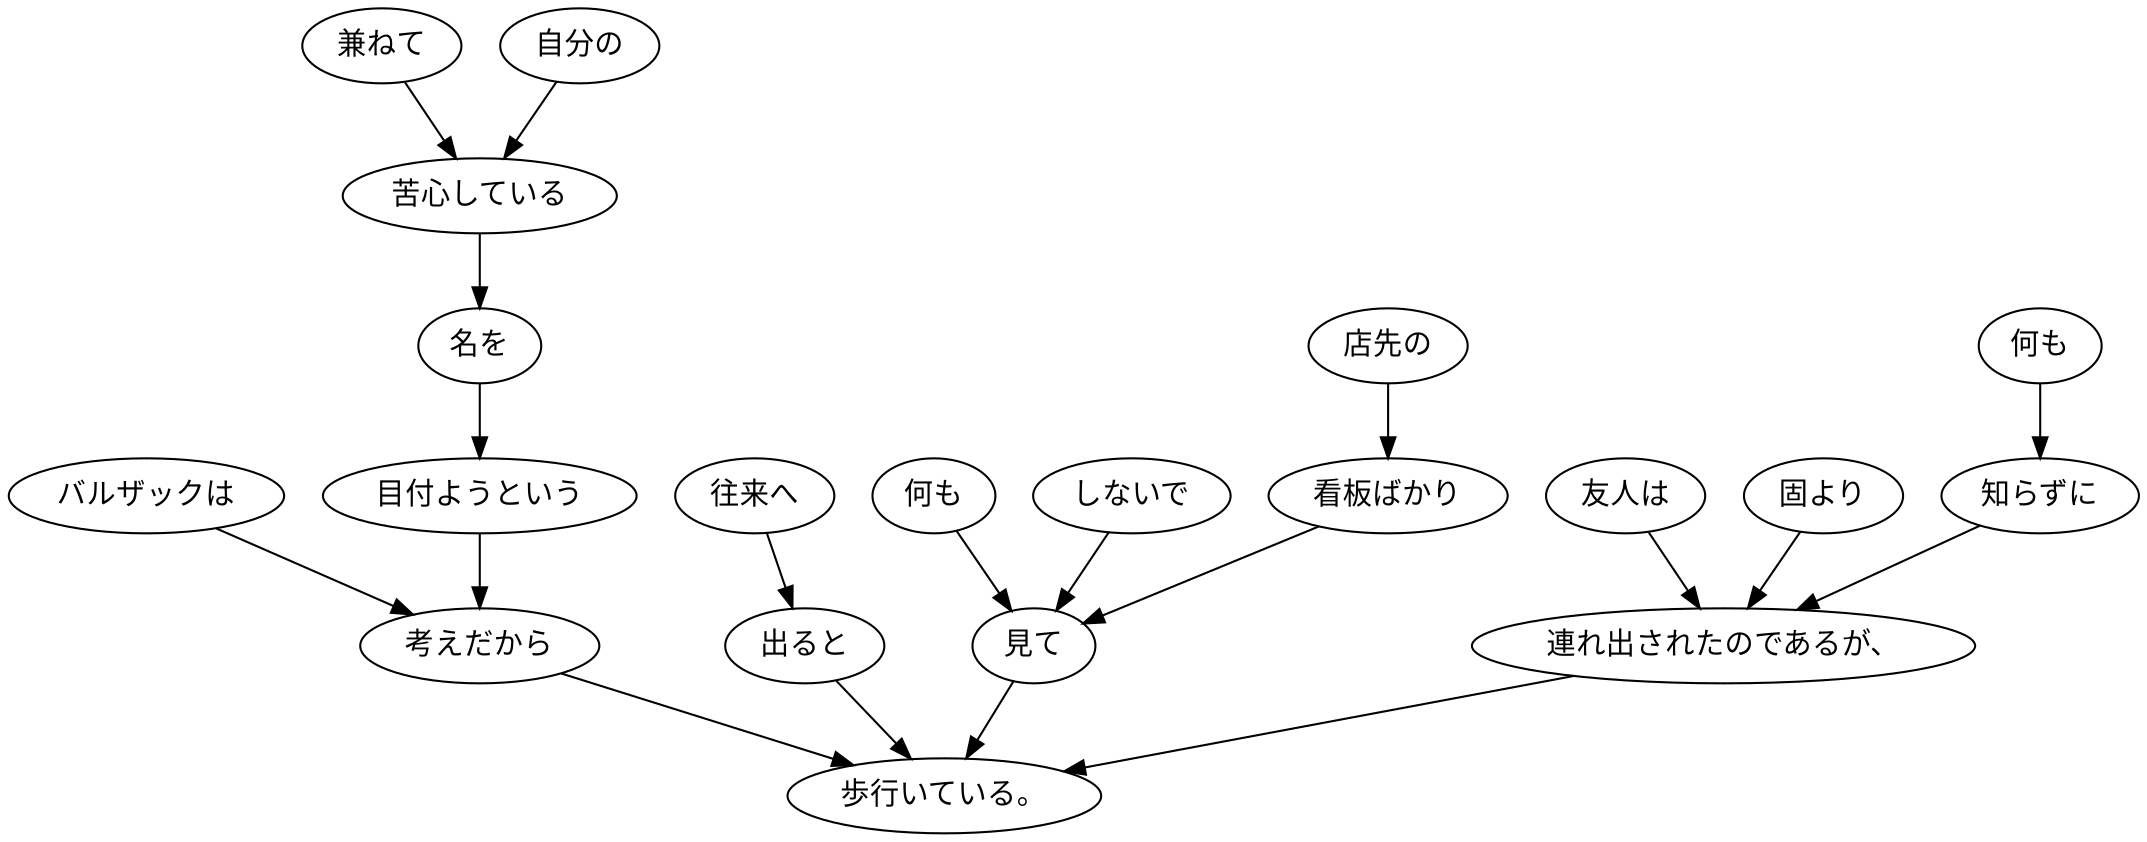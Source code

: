 digraph graph552 {
	node0 [label="友人は"];
	node1 [label="固より"];
	node2 [label="何も"];
	node3 [label="知らずに"];
	node4 [label="連れ出されたのであるが、"];
	node5 [label="バルザックは"];
	node6 [label="兼ねて"];
	node7 [label="自分の"];
	node8 [label="苦心している"];
	node9 [label="名を"];
	node10 [label="目付ようという"];
	node11 [label="考えだから"];
	node12 [label="往来へ"];
	node13 [label="出ると"];
	node14 [label="何も"];
	node15 [label="しないで"];
	node16 [label="店先の"];
	node17 [label="看板ばかり"];
	node18 [label="見て"];
	node19 [label="歩行いている。"];
	node0 -> node4;
	node1 -> node4;
	node2 -> node3;
	node3 -> node4;
	node4 -> node19;
	node5 -> node11;
	node6 -> node8;
	node7 -> node8;
	node8 -> node9;
	node9 -> node10;
	node10 -> node11;
	node11 -> node19;
	node12 -> node13;
	node13 -> node19;
	node14 -> node18;
	node15 -> node18;
	node16 -> node17;
	node17 -> node18;
	node18 -> node19;
}
